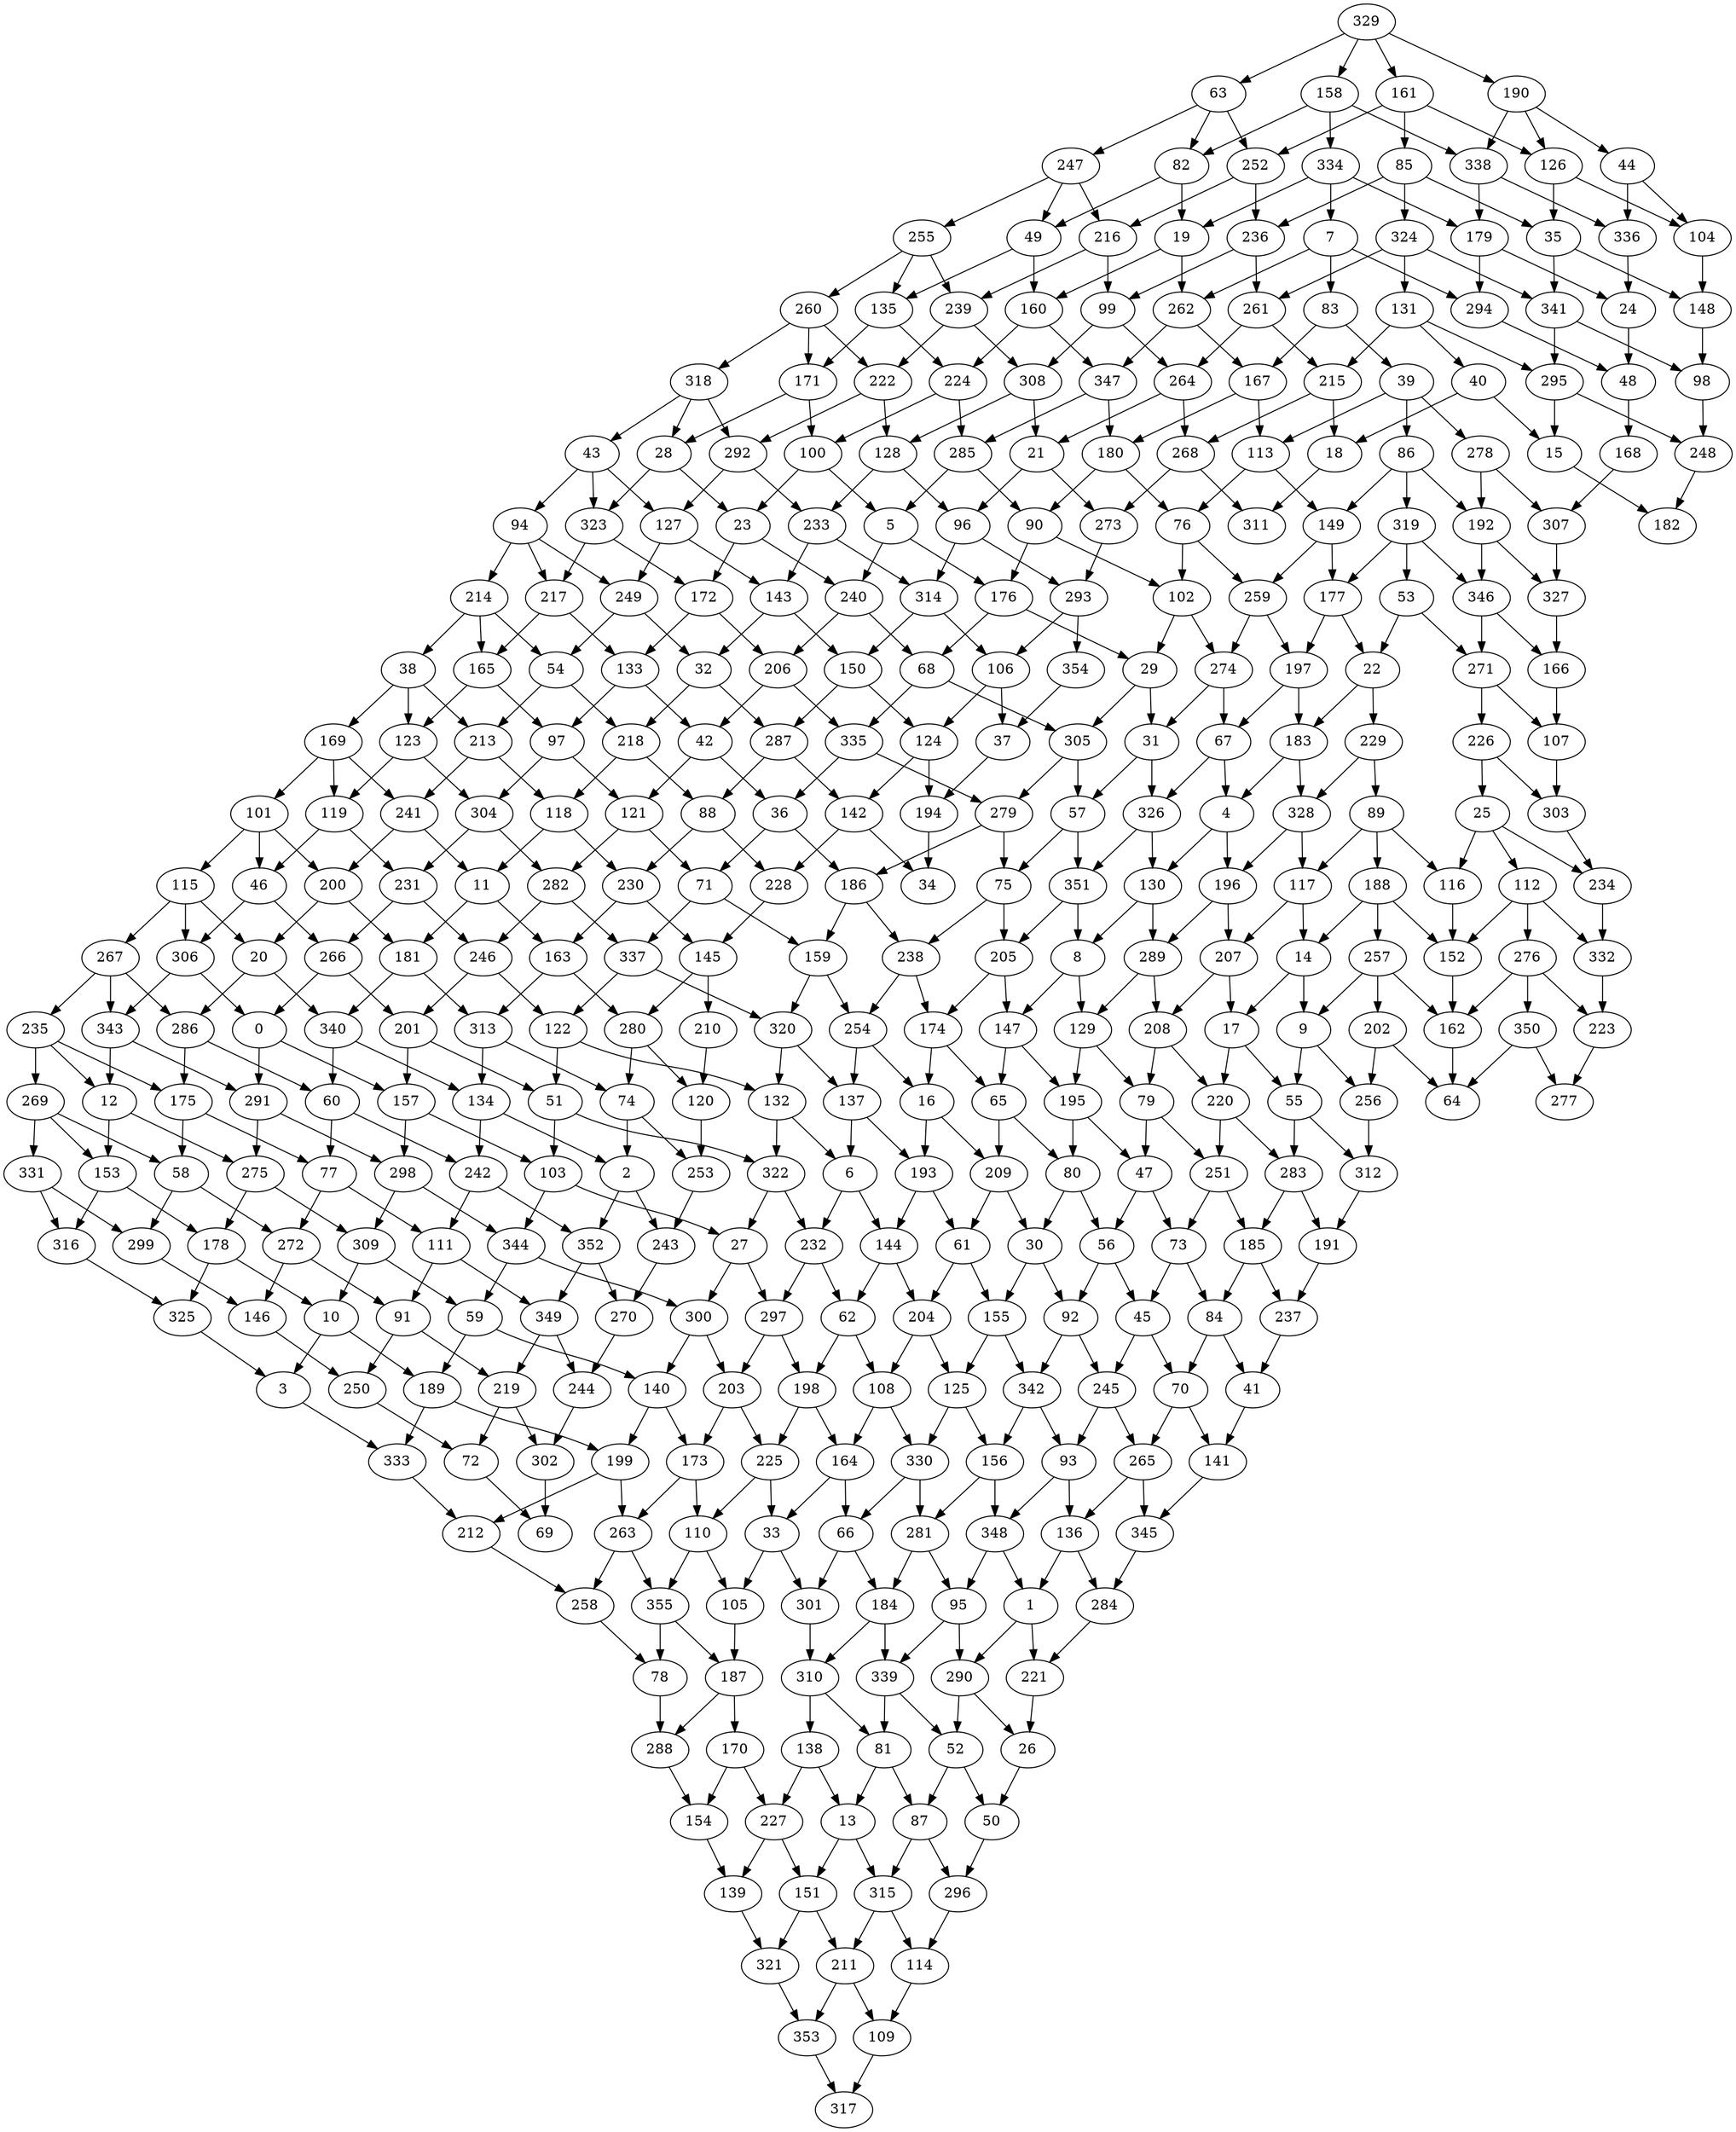 strict digraph "" {
	0 -> 157;
	0 -> 291;
	1 -> 221;
	1 -> 290;
	2 -> 243;
	2 -> 352;
	3 -> 333;
	4 -> 130;
	4 -> 196;
	5 -> 176;
	5 -> 240;
	6 -> 144;
	6 -> 232;
	7 -> 83;
	7 -> 262;
	7 -> 294;
	8 -> 129;
	8 -> 147;
	9 -> 55;
	9 -> 256;
	10 -> 3;
	10 -> 189;
	11 -> 163;
	11 -> 181;
	12 -> 153;
	12 -> 275;
	13 -> 151;
	13 -> 315;
	14 -> 9;
	14 -> 17;
	15 -> 182;
	16 -> 193;
	16 -> 209;
	17 -> 55;
	17 -> 220;
	18 -> 311;
	19 -> 160;
	19 -> 262;
	20 -> 286;
	20 -> 340;
	21 -> 96;
	21 -> 273;
	22 -> 183;
	22 -> 229;
	23 -> 172;
	23 -> 240;
	24 -> 48;
	25 -> 112;
	25 -> 116;
	25 -> 234;
	26 -> 50;
	27 -> 297;
	27 -> 300;
	28 -> 23;
	28 -> 323;
	29 -> 31;
	29 -> 305;
	30 -> 92;
	30 -> 155;
	31 -> 57;
	31 -> 326;
	32 -> 218;
	32 -> 287;
	33 -> 105;
	33 -> 301;
	35 -> 148;
	35 -> 341;
	36 -> 71;
	36 -> 186;
	37 -> 194;
	38 -> 123;
	38 -> 169;
	38 -> 213;
	39 -> 86;
	39 -> 113;
	39 -> 278;
	40 -> 15;
	40 -> 18;
	41 -> 141;
	42 -> 36;
	42 -> 121;
	43 -> 94;
	43 -> 127;
	43 -> 323;
	44 -> 104;
	44 -> 336;
	45 -> 70;
	45 -> 245;
	46 -> 266;
	46 -> 306;
	47 -> 56;
	47 -> 73;
	48 -> 168;
	49 -> 135;
	49 -> 160;
	50 -> 296;
	51 -> 103;
	51 -> 322;
	52 -> 50;
	52 -> 87;
	53 -> 22;
	53 -> 271;
	54 -> 213;
	54 -> 218;
	55 -> 283;
	55 -> 312;
	56 -> 45;
	56 -> 92;
	57 -> 75;
	57 -> 351;
	58 -> 272;
	58 -> 299;
	59 -> 140;
	59 -> 189;
	60 -> 77;
	60 -> 242;
	61 -> 155;
	61 -> 204;
	62 -> 108;
	62 -> 198;
	63 -> 82;
	63 -> 247;
	63 -> 252;
	65 -> 80;
	65 -> 209;
	66 -> 184;
	66 -> 301;
	67 -> 4;
	67 -> 326;
	68 -> 305;
	68 -> 335;
	70 -> 141;
	70 -> 265;
	71 -> 159;
	71 -> 337;
	72 -> 69;
	73 -> 45;
	73 -> 84;
	74 -> 2;
	74 -> 253;
	75 -> 205;
	75 -> 238;
	76 -> 102;
	76 -> 259;
	77 -> 111;
	77 -> 272;
	78 -> 288;
	79 -> 47;
	79 -> 251;
	80 -> 30;
	80 -> 56;
	81 -> 13;
	81 -> 87;
	82 -> 19;
	82 -> 49;
	83 -> 39;
	83 -> 167;
	84 -> 41;
	84 -> 70;
	85 -> 35;
	85 -> 236;
	85 -> 324;
	86 -> 149;
	86 -> 192;
	86 -> 319;
	87 -> 296;
	87 -> 315;
	88 -> 228;
	88 -> 230;
	89 -> 116;
	89 -> 117;
	89 -> 188;
	90 -> 102;
	90 -> 176;
	91 -> 219;
	91 -> 250;
	92 -> 245;
	92 -> 342;
	93 -> 136;
	93 -> 348;
	94 -> 214;
	94 -> 217;
	94 -> 249;
	95 -> 290;
	95 -> 339;
	96 -> 293;
	96 -> 314;
	97 -> 121;
	97 -> 304;
	98 -> 248;
	99 -> 264;
	99 -> 308;
	100 -> 5;
	100 -> 23;
	101 -> 46;
	101 -> 115;
	101 -> 200;
	102 -> 29;
	102 -> 274;
	103 -> 27;
	103 -> 344;
	104 -> 148;
	105 -> 187;
	106 -> 37;
	106 -> 124;
	107 -> 303;
	108 -> 164;
	108 -> 330;
	109 -> 317;
	110 -> 105;
	110 -> 355;
	111 -> 91;
	111 -> 349;
	112 -> 152;
	112 -> 276;
	112 -> 332;
	113 -> 76;
	113 -> 149;
	114 -> 109;
	115 -> 20;
	115 -> 267;
	115 -> 306;
	116 -> 152;
	117 -> 14;
	117 -> 207;
	118 -> 11;
	118 -> 230;
	119 -> 46;
	119 -> 231;
	120 -> 253;
	121 -> 71;
	121 -> 282;
	122 -> 51;
	122 -> 132;
	123 -> 119;
	123 -> 304;
	124 -> 142;
	124 -> 194;
	125 -> 156;
	125 -> 330;
	126 -> 35;
	126 -> 104;
	127 -> 143;
	127 -> 249;
	128 -> 96;
	128 -> 233;
	129 -> 79;
	129 -> 195;
	130 -> 8;
	130 -> 289;
	131 -> 40;
	131 -> 215;
	131 -> 295;
	132 -> 6;
	132 -> 322;
	133 -> 42;
	133 -> 97;
	134 -> 2;
	134 -> 242;
	135 -> 171;
	135 -> 224;
	136 -> 1;
	136 -> 284;
	137 -> 6;
	137 -> 193;
	138 -> 13;
	138 -> 227;
	139 -> 321;
	140 -> 173;
	140 -> 199;
	141 -> 345;
	142 -> 34;
	142 -> 228;
	143 -> 32;
	143 -> 150;
	144 -> 62;
	144 -> 204;
	145 -> 210;
	145 -> 280;
	146 -> 250;
	147 -> 65;
	147 -> 195;
	148 -> 98;
	149 -> 177;
	149 -> 259;
	150 -> 124;
	150 -> 287;
	151 -> 211;
	151 -> 321;
	152 -> 162;
	153 -> 178;
	153 -> 316;
	154 -> 139;
	155 -> 125;
	155 -> 342;
	156 -> 281;
	156 -> 348;
	157 -> 103;
	157 -> 298;
	158 -> 82;
	158 -> 334;
	158 -> 338;
	159 -> 254;
	159 -> 320;
	160 -> 224;
	160 -> 347;
	161 -> 85;
	161 -> 126;
	161 -> 252;
	162 -> 64;
	163 -> 280;
	163 -> 313;
	164 -> 33;
	164 -> 66;
	165 -> 97;
	165 -> 123;
	166 -> 107;
	167 -> 113;
	167 -> 180;
	168 -> 307;
	169 -> 101;
	169 -> 119;
	169 -> 241;
	170 -> 154;
	170 -> 227;
	171 -> 28;
	171 -> 100;
	172 -> 133;
	172 -> 206;
	173 -> 110;
	173 -> 263;
	174 -> 16;
	174 -> 65;
	175 -> 58;
	175 -> 77;
	176 -> 29;
	176 -> 68;
	177 -> 22;
	177 -> 197;
	178 -> 10;
	178 -> 325;
	179 -> 24;
	179 -> 294;
	180 -> 76;
	180 -> 90;
	181 -> 313;
	181 -> 340;
	183 -> 4;
	183 -> 328;
	184 -> 310;
	184 -> 339;
	185 -> 84;
	185 -> 237;
	186 -> 159;
	186 -> 238;
	187 -> 170;
	187 -> 288;
	188 -> 14;
	188 -> 152;
	188 -> 257;
	189 -> 199;
	189 -> 333;
	190 -> 44;
	190 -> 126;
	190 -> 338;
	191 -> 237;
	192 -> 327;
	192 -> 346;
	193 -> 61;
	193 -> 144;
	194 -> 34;
	195 -> 47;
	195 -> 80;
	196 -> 207;
	196 -> 289;
	197 -> 67;
	197 -> 183;
	198 -> 164;
	198 -> 225;
	199 -> 212;
	199 -> 263;
	200 -> 20;
	200 -> 181;
	201 -> 51;
	201 -> 157;
	202 -> 64;
	202 -> 256;
	203 -> 173;
	203 -> 225;
	204 -> 108;
	204 -> 125;
	205 -> 147;
	205 -> 174;
	206 -> 42;
	206 -> 335;
	207 -> 17;
	207 -> 208;
	208 -> 79;
	208 -> 220;
	209 -> 30;
	209 -> 61;
	210 -> 120;
	211 -> 109;
	211 -> 353;
	212 -> 258;
	213 -> 118;
	213 -> 241;
	214 -> 38;
	214 -> 54;
	214 -> 165;
	215 -> 18;
	215 -> 268;
	216 -> 99;
	216 -> 239;
	217 -> 133;
	217 -> 165;
	218 -> 88;
	218 -> 118;
	219 -> 72;
	219 -> 302;
	220 -> 251;
	220 -> 283;
	221 -> 26;
	222 -> 128;
	222 -> 292;
	223 -> 277;
	224 -> 100;
	224 -> 285;
	225 -> 33;
	225 -> 110;
	226 -> 25;
	226 -> 303;
	227 -> 139;
	227 -> 151;
	228 -> 145;
	229 -> 89;
	229 -> 328;
	230 -> 145;
	230 -> 163;
	231 -> 246;
	231 -> 266;
	232 -> 62;
	232 -> 297;
	233 -> 143;
	233 -> 314;
	234 -> 332;
	235 -> 12;
	235 -> 175;
	235 -> 269;
	236 -> 99;
	236 -> 261;
	237 -> 41;
	238 -> 174;
	238 -> 254;
	239 -> 222;
	239 -> 308;
	240 -> 68;
	240 -> 206;
	241 -> 11;
	241 -> 200;
	242 -> 111;
	242 -> 352;
	243 -> 270;
	244 -> 302;
	245 -> 93;
	245 -> 265;
	246 -> 122;
	246 -> 201;
	247 -> 49;
	247 -> 216;
	247 -> 255;
	248 -> 182;
	249 -> 32;
	249 -> 54;
	250 -> 72;
	251 -> 73;
	251 -> 185;
	252 -> 216;
	252 -> 236;
	253 -> 243;
	254 -> 16;
	254 -> 137;
	255 -> 135;
	255 -> 239;
	255 -> 260;
	256 -> 312;
	257 -> 9;
	257 -> 162;
	257 -> 202;
	258 -> 78;
	259 -> 197;
	259 -> 274;
	260 -> 171;
	260 -> 222;
	260 -> 318;
	261 -> 215;
	261 -> 264;
	262 -> 167;
	262 -> 347;
	263 -> 258;
	263 -> 355;
	264 -> 21;
	264 -> 268;
	265 -> 136;
	265 -> 345;
	266 -> 0;
	266 -> 201;
	267 -> 235;
	267 -> 286;
	267 -> 343;
	268 -> 273;
	268 -> 311;
	269 -> 58;
	269 -> 153;
	269 -> 331;
	270 -> 244;
	271 -> 107;
	271 -> 226;
	272 -> 91;
	272 -> 146;
	273 -> 293;
	274 -> 31;
	274 -> 67;
	275 -> 178;
	275 -> 309;
	276 -> 162;
	276 -> 223;
	276 -> 350;
	278 -> 192;
	278 -> 307;
	279 -> 75;
	279 -> 186;
	280 -> 74;
	280 -> 120;
	281 -> 95;
	281 -> 184;
	282 -> 246;
	282 -> 337;
	283 -> 185;
	283 -> 191;
	284 -> 221;
	285 -> 5;
	285 -> 90;
	286 -> 60;
	286 -> 175;
	287 -> 88;
	287 -> 142;
	288 -> 154;
	289 -> 129;
	289 -> 208;
	290 -> 26;
	290 -> 52;
	291 -> 275;
	291 -> 298;
	292 -> 127;
	292 -> 233;
	293 -> 106;
	293 -> 354;
	294 -> 48;
	295 -> 15;
	295 -> 248;
	296 -> 114;
	297 -> 198;
	297 -> 203;
	298 -> 309;
	298 -> 344;
	299 -> 146;
	300 -> 140;
	300 -> 203;
	301 -> 310;
	302 -> 69;
	303 -> 234;
	304 -> 231;
	304 -> 282;
	305 -> 57;
	305 -> 279;
	306 -> 0;
	306 -> 343;
	307 -> 327;
	308 -> 21;
	308 -> 128;
	309 -> 10;
	309 -> 59;
	310 -> 81;
	310 -> 138;
	312 -> 191;
	313 -> 74;
	313 -> 134;
	314 -> 106;
	314 -> 150;
	315 -> 114;
	315 -> 211;
	316 -> 325;
	318 -> 28;
	318 -> 43;
	318 -> 292;
	319 -> 53;
	319 -> 177;
	319 -> 346;
	320 -> 132;
	320 -> 137;
	321 -> 353;
	322 -> 27;
	322 -> 232;
	323 -> 172;
	323 -> 217;
	324 -> 131;
	324 -> 261;
	324 -> 341;
	325 -> 3;
	326 -> 130;
	326 -> 351;
	327 -> 166;
	328 -> 117;
	328 -> 196;
	329 -> 63;
	329 -> 158;
	329 -> 161;
	329 -> 190;
	330 -> 66;
	330 -> 281;
	331 -> 299;
	331 -> 316;
	332 -> 223;
	333 -> 212;
	334 -> 7;
	334 -> 19;
	334 -> 179;
	335 -> 36;
	335 -> 279;
	336 -> 24;
	337 -> 122;
	337 -> 320;
	338 -> 179;
	338 -> 336;
	339 -> 52;
	339 -> 81;
	340 -> 60;
	340 -> 134;
	341 -> 98;
	341 -> 295;
	342 -> 93;
	342 -> 156;
	343 -> 12;
	343 -> 291;
	344 -> 59;
	344 -> 300;
	345 -> 284;
	346 -> 166;
	346 -> 271;
	347 -> 180;
	347 -> 285;
	348 -> 1;
	348 -> 95;
	349 -> 219;
	349 -> 244;
	350 -> 64;
	350 -> 277;
	351 -> 8;
	351 -> 205;
	352 -> 270;
	352 -> 349;
	353 -> 317;
	354 -> 37;
	355 -> 78;
	355 -> 187;
}
